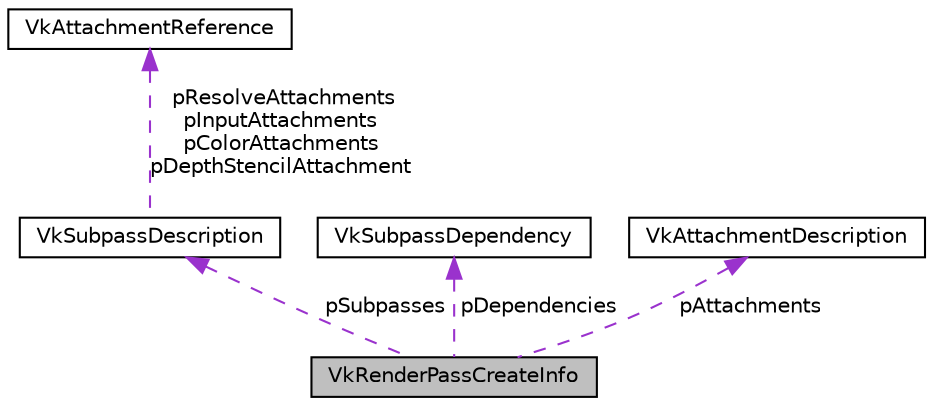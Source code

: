 digraph "VkRenderPassCreateInfo"
{
 // LATEX_PDF_SIZE
  edge [fontname="Helvetica",fontsize="10",labelfontname="Helvetica",labelfontsize="10"];
  node [fontname="Helvetica",fontsize="10",shape=record];
  Node1 [label="VkRenderPassCreateInfo",height=0.2,width=0.4,color="black", fillcolor="grey75", style="filled", fontcolor="black",tooltip=" "];
  Node2 -> Node1 [dir="back",color="darkorchid3",fontsize="10",style="dashed",label=" pSubpasses" ,fontname="Helvetica"];
  Node2 [label="VkSubpassDescription",height=0.2,width=0.4,color="black", fillcolor="white", style="filled",URL="$structVkSubpassDescription.html",tooltip=" "];
  Node3 -> Node2 [dir="back",color="darkorchid3",fontsize="10",style="dashed",label=" pResolveAttachments\npInputAttachments\npColorAttachments\npDepthStencilAttachment" ,fontname="Helvetica"];
  Node3 [label="VkAttachmentReference",height=0.2,width=0.4,color="black", fillcolor="white", style="filled",URL="$structVkAttachmentReference.html",tooltip=" "];
  Node4 -> Node1 [dir="back",color="darkorchid3",fontsize="10",style="dashed",label=" pDependencies" ,fontname="Helvetica"];
  Node4 [label="VkSubpassDependency",height=0.2,width=0.4,color="black", fillcolor="white", style="filled",URL="$structVkSubpassDependency.html",tooltip=" "];
  Node5 -> Node1 [dir="back",color="darkorchid3",fontsize="10",style="dashed",label=" pAttachments" ,fontname="Helvetica"];
  Node5 [label="VkAttachmentDescription",height=0.2,width=0.4,color="black", fillcolor="white", style="filled",URL="$structVkAttachmentDescription.html",tooltip=" "];
}

